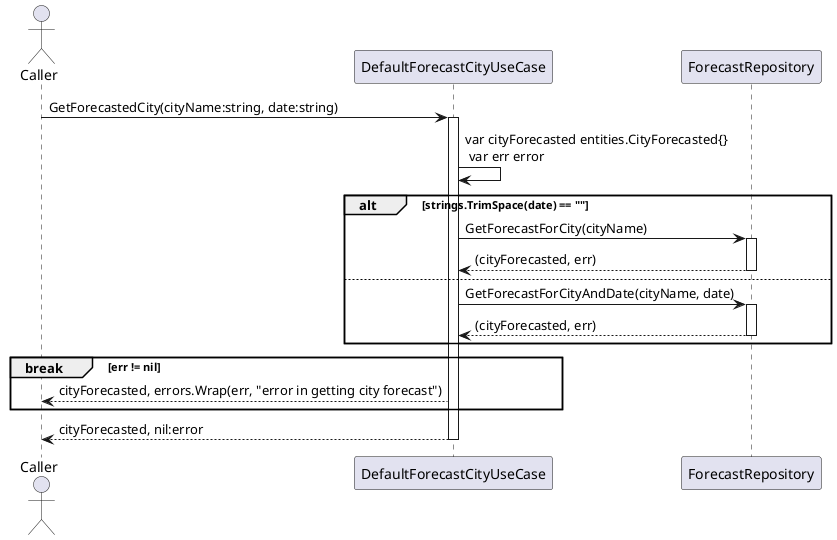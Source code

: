 @startuml

actor Caller as C
participant DefaultForecastCityUseCase as UC
participant ForecastRepository as R

C -> UC : GetForecastedCity(cityName:string, date:string)
activate UC
    UC -> UC : var cityForecasted entities.CityForecasted{}\n var err error
    alt strings.TrimSpace(date) == ""
        UC -> R : GetForecastForCity(cityName)
        activate R
            UC <-- R : (cityForecasted, err)
        deactivate
    else
        UC -> R : GetForecastForCityAndDate(cityName, date)
         activate R
             UC <-- R : (cityForecasted, err)
         deactivate
    end
    break err != nil
        UC --> C : cityForecasted, errors.Wrap(err, "error in getting city forecast")
    end
    UC --> C : cityForecasted, nil:error
deactivate
@enduml
